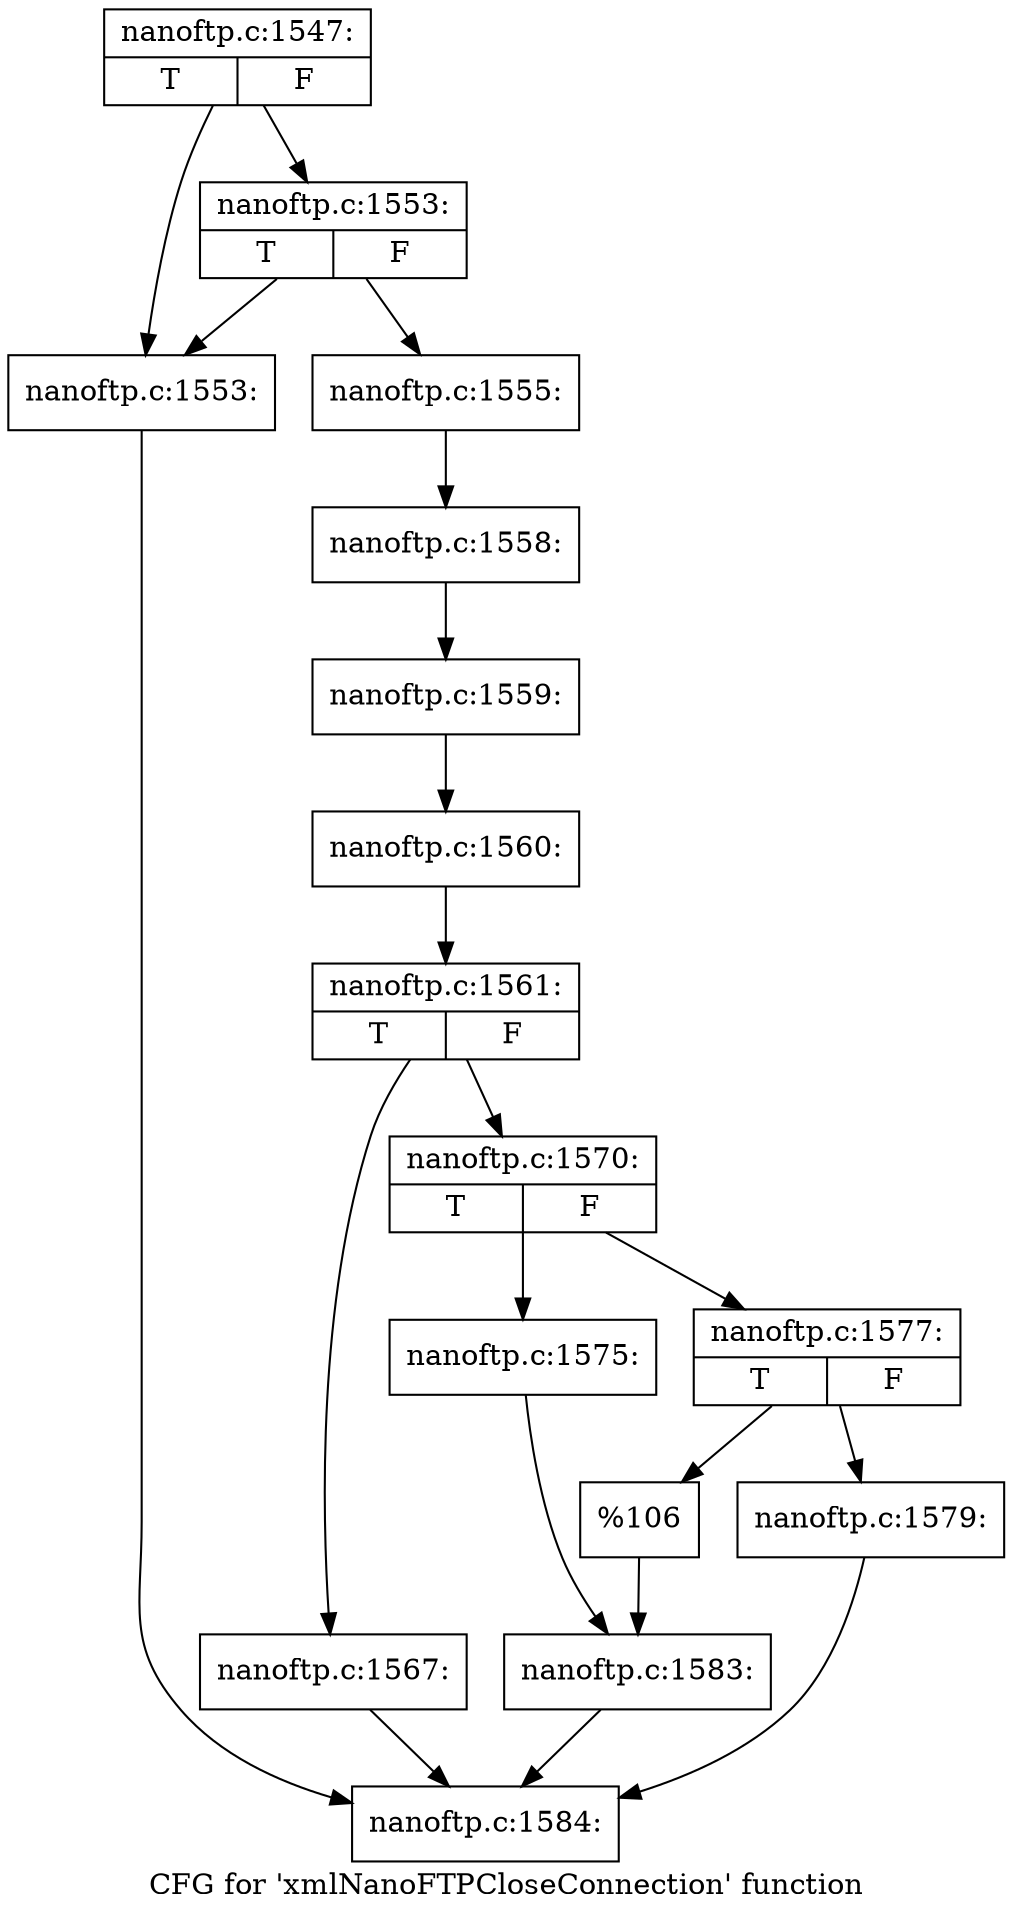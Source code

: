 digraph "CFG for 'xmlNanoFTPCloseConnection' function" {
	label="CFG for 'xmlNanoFTPCloseConnection' function";

	Node0x561533cfff30 [shape=record,label="{nanoftp.c:1547:|{<s0>T|<s1>F}}"];
	Node0x561533cfff30 -> Node0x561533d21c30;
	Node0x561533cfff30 -> Node0x561533d21cd0;
	Node0x561533d21cd0 [shape=record,label="{nanoftp.c:1553:|{<s0>T|<s1>F}}"];
	Node0x561533d21cd0 -> Node0x561533d21c30;
	Node0x561533d21cd0 -> Node0x561533d21c80;
	Node0x561533d21c30 [shape=record,label="{nanoftp.c:1553:}"];
	Node0x561533d21c30 -> Node0x561533d0b7d0;
	Node0x561533d21c80 [shape=record,label="{nanoftp.c:1555:}"];
	Node0x561533d21c80 -> Node0x561533d22b30;
	Node0x561533d22b30 [shape=record,label="{nanoftp.c:1558:}"];
	Node0x561533d22b30 -> Node0x561533d22a90;
	Node0x561533d22a90 [shape=record,label="{nanoftp.c:1559:}"];
	Node0x561533d22a90 -> Node0x561533d24210;
	Node0x561533d24210 [shape=record,label="{nanoftp.c:1560:}"];
	Node0x561533d24210 -> Node0x561533d22ae0;
	Node0x561533d22ae0 [shape=record,label="{nanoftp.c:1561:|{<s0>T|<s1>F}}"];
	Node0x561533d22ae0 -> Node0x561533d23610;
	Node0x561533d22ae0 -> Node0x561533d24a60;
	Node0x561533d23610 [shape=record,label="{nanoftp.c:1567:}"];
	Node0x561533d23610 -> Node0x561533d0b7d0;
	Node0x561533d24a60 [shape=record,label="{nanoftp.c:1570:|{<s0>T|<s1>F}}"];
	Node0x561533d24a60 -> Node0x561533d265f0;
	Node0x561533d24a60 -> Node0x561533d26690;
	Node0x561533d265f0 [shape=record,label="{nanoftp.c:1575:}"];
	Node0x561533d265f0 -> Node0x561533d26640;
	Node0x561533d26690 [shape=record,label="{nanoftp.c:1577:|{<s0>T|<s1>F}}"];
	Node0x561533d26690 -> Node0x561533d27210;
	Node0x561533d26690 -> Node0x561533d27260;
	Node0x561533d27210 [shape=record,label="{nanoftp.c:1579:}"];
	Node0x561533d27210 -> Node0x561533d0b7d0;
	Node0x561533d27260 [shape=record,label="{%106}"];
	Node0x561533d27260 -> Node0x561533d26640;
	Node0x561533d26640 [shape=record,label="{nanoftp.c:1583:}"];
	Node0x561533d26640 -> Node0x561533d0b7d0;
	Node0x561533d0b7d0 [shape=record,label="{nanoftp.c:1584:}"];
}
